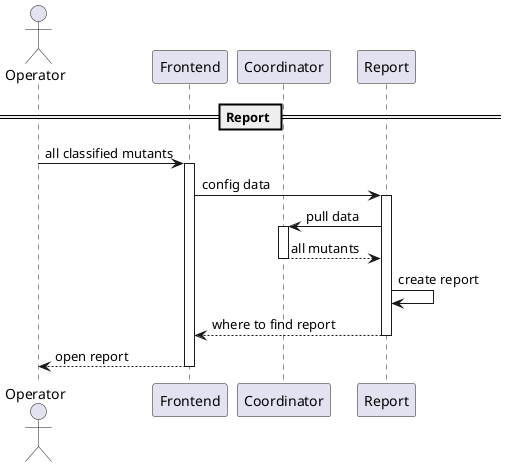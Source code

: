 @startuml
actor Operator
participant Frontend
participant Coordinator
participant Report

== Report ==

Operator -> Frontend : all classified mutants
activate Frontend

Frontend -> Report : config data
activate Report

Report -> Coordinator : pull data
activate Coordinator
Report <-- Coordinator : all mutants
deactivate Coordinator

Report -> Report : create report
Frontend <-- Report : where to find report
deactivate Report

Operator <-- Frontend : open report
deactivate Frontend

@enduml
